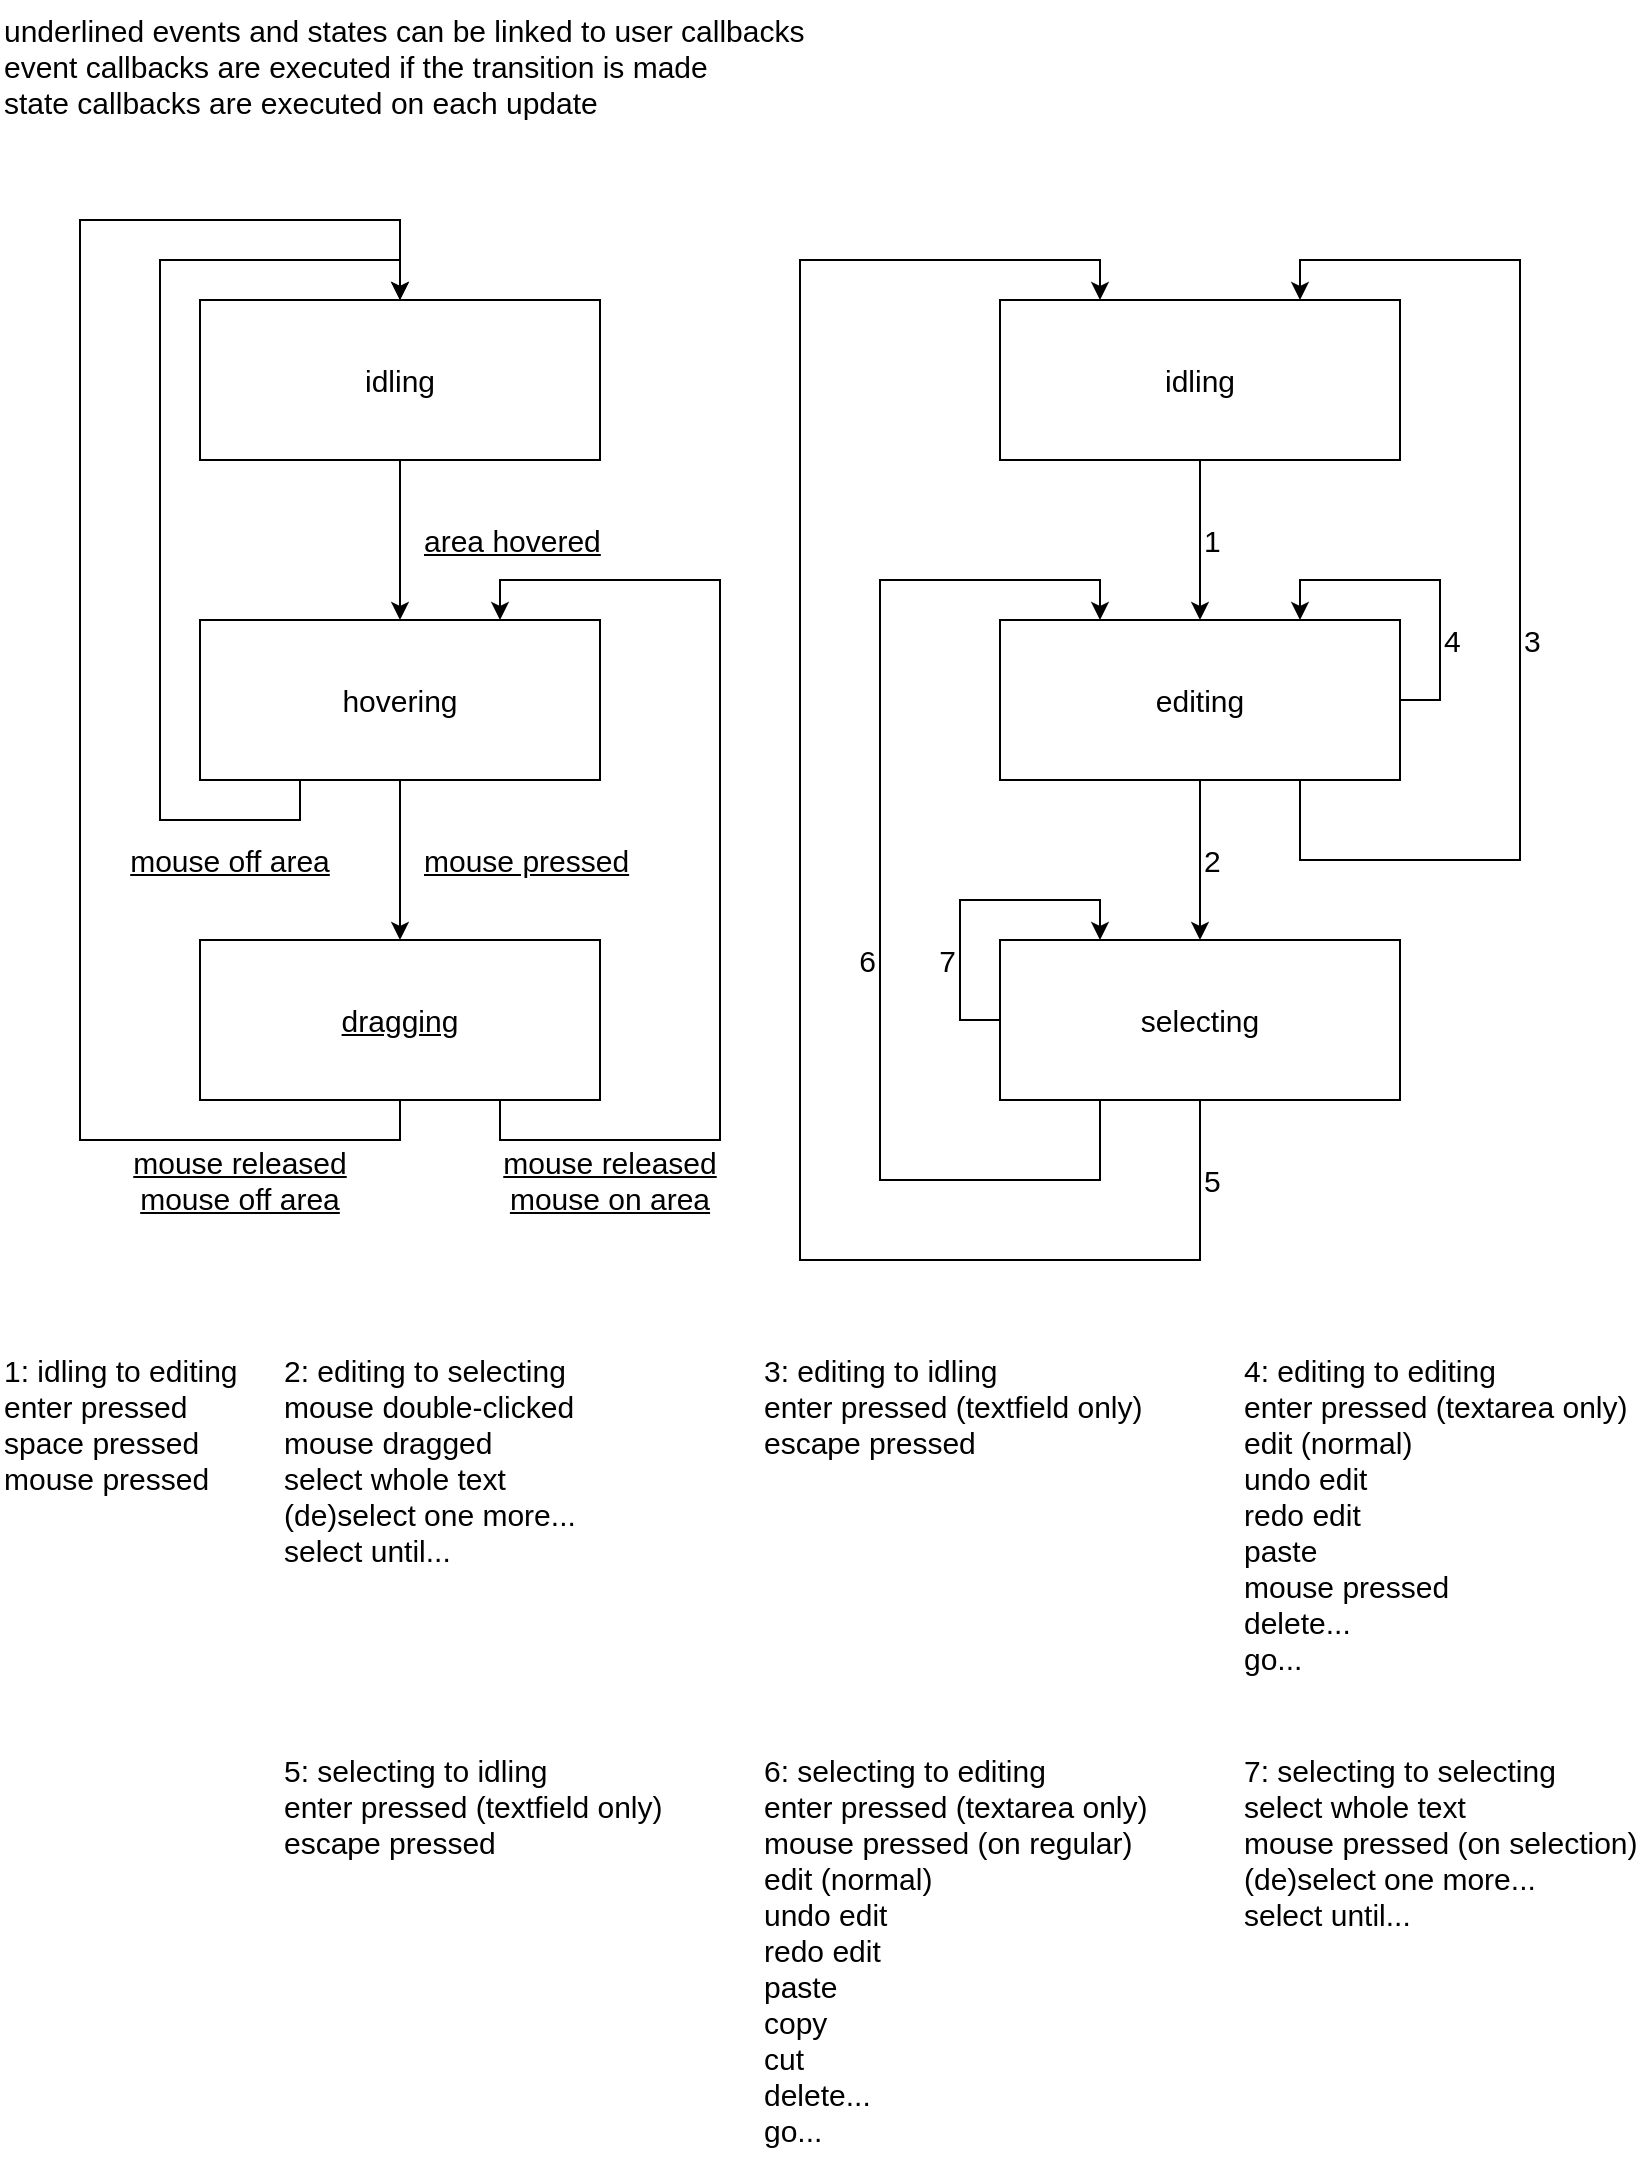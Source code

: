 <mxfile version="14.9.8" type="device"><diagram id="yxtmuPA9bO7irc0U-VMe" name="Page-1"><mxGraphModel dx="1422" dy="845" grid="1" gridSize="10" guides="1" tooltips="1" connect="1" arrows="1" fold="1" page="1" pageScale="1" pageWidth="850" pageHeight="1100" math="0" shadow="0"><root><mxCell id="0"/><mxCell id="1" parent="0"/><mxCell id="QHd7Gi6Vupg07ZKO_uo1-6" style="edgeStyle=orthogonalEdgeStyle;rounded=0;orthogonalLoop=1;jettySize=auto;html=1;exitX=0.5;exitY=1;exitDx=0;exitDy=0;entryX=0.5;entryY=0;entryDx=0;entryDy=0;" parent="1" source="QHd7Gi6Vupg07ZKO_uo1-1" target="QHd7Gi6Vupg07ZKO_uo1-2" edge="1"><mxGeometry relative="1" as="geometry"/></mxCell><mxCell id="QHd7Gi6Vupg07ZKO_uo1-1" value="idling" style="rounded=0;whiteSpace=wrap;html=1;fontSize=15;" parent="1" vertex="1"><mxGeometry x="120" y="160" width="200" height="80" as="geometry"/></mxCell><mxCell id="QHd7Gi6Vupg07ZKO_uo1-7" style="edgeStyle=orthogonalEdgeStyle;rounded=0;orthogonalLoop=1;jettySize=auto;html=1;exitX=0.5;exitY=1;exitDx=0;exitDy=0;entryX=0.5;entryY=0;entryDx=0;entryDy=0;" parent="1" source="QHd7Gi6Vupg07ZKO_uo1-2" target="QHd7Gi6Vupg07ZKO_uo1-4" edge="1"><mxGeometry relative="1" as="geometry"><mxPoint x="220" y="480" as="targetPoint"/></mxGeometry></mxCell><mxCell id="QHd7Gi6Vupg07ZKO_uo1-19" style="edgeStyle=orthogonalEdgeStyle;rounded=0;orthogonalLoop=1;jettySize=auto;html=1;exitX=0.25;exitY=1;exitDx=0;exitDy=0;entryX=0.5;entryY=0;entryDx=0;entryDy=0;fontSize=15;" parent="1" source="QHd7Gi6Vupg07ZKO_uo1-2" target="QHd7Gi6Vupg07ZKO_uo1-1" edge="1"><mxGeometry relative="1" as="geometry"><Array as="points"><mxPoint x="170" y="420"/><mxPoint x="100" y="420"/><mxPoint x="100" y="140"/><mxPoint x="220" y="140"/></Array></mxGeometry></mxCell><mxCell id="QHd7Gi6Vupg07ZKO_uo1-2" value="hovering" style="rounded=0;whiteSpace=wrap;html=1;fontSize=15;" parent="1" vertex="1"><mxGeometry x="120" y="320" width="200" height="80" as="geometry"/></mxCell><mxCell id="QHd7Gi6Vupg07ZKO_uo1-18" style="edgeStyle=orthogonalEdgeStyle;rounded=0;orthogonalLoop=1;jettySize=auto;html=1;exitX=0.5;exitY=1;exitDx=0;exitDy=0;entryX=0.5;entryY=0;entryDx=0;entryDy=0;fontSize=15;" parent="1" source="QHd7Gi6Vupg07ZKO_uo1-4" target="QHd7Gi6Vupg07ZKO_uo1-1" edge="1"><mxGeometry relative="1" as="geometry"><Array as="points"><mxPoint x="220" y="580"/><mxPoint x="60" y="580"/><mxPoint x="60" y="120"/><mxPoint x="220" y="120"/></Array></mxGeometry></mxCell><mxCell id="r0Z_4NIzFxXlXWdCl0pv-1" style="edgeStyle=orthogonalEdgeStyle;rounded=0;orthogonalLoop=1;jettySize=auto;html=1;exitX=0.75;exitY=1;exitDx=0;exitDy=0;entryX=0.75;entryY=0;entryDx=0;entryDy=0;" edge="1" parent="1" source="QHd7Gi6Vupg07ZKO_uo1-4" target="QHd7Gi6Vupg07ZKO_uo1-2"><mxGeometry relative="1" as="geometry"><Array as="points"><mxPoint x="270" y="580"/><mxPoint x="380" y="580"/><mxPoint x="380" y="300"/><mxPoint x="270" y="300"/></Array></mxGeometry></mxCell><mxCell id="QHd7Gi6Vupg07ZKO_uo1-4" value="dragging" style="rounded=0;whiteSpace=wrap;html=1;fontSize=15;fontStyle=4" parent="1" vertex="1"><mxGeometry x="120" y="480" width="200" height="80" as="geometry"/></mxCell><mxCell id="QHd7Gi6Vupg07ZKO_uo1-11" value="area hovered" style="text;html=1;strokeColor=none;fillColor=none;align=left;verticalAlign=middle;whiteSpace=wrap;rounded=0;fontSize=15;fontStyle=4" parent="1" vertex="1"><mxGeometry x="230" y="260" width="120" height="40" as="geometry"/></mxCell><mxCell id="QHd7Gi6Vupg07ZKO_uo1-13" value="mouse off area" style="text;html=1;strokeColor=none;fillColor=none;align=center;verticalAlign=middle;whiteSpace=wrap;rounded=0;fontSize=15;fontStyle=4" parent="1" vertex="1"><mxGeometry x="80" y="420" width="110" height="40" as="geometry"/></mxCell><mxCell id="QHd7Gi6Vupg07ZKO_uo1-14" value="mouse pressed" style="text;html=1;strokeColor=none;fillColor=none;align=left;verticalAlign=middle;whiteSpace=wrap;rounded=0;fontSize=15;fontStyle=4" parent="1" vertex="1"><mxGeometry x="230" y="420" width="120" height="40" as="geometry"/></mxCell><mxCell id="QHd7Gi6Vupg07ZKO_uo1-17" value="&lt;div&gt;mouse released&lt;/div&gt;&lt;div&gt;mouse on area&lt;/div&gt;" style="text;html=1;strokeColor=none;fillColor=none;align=center;verticalAlign=middle;whiteSpace=wrap;rounded=0;fontSize=15;fontStyle=4" parent="1" vertex="1"><mxGeometry x="270" y="580" width="110" height="40" as="geometry"/></mxCell><mxCell id="QHd7Gi6Vupg07ZKO_uo1-20" value="&lt;div&gt;mouse released&lt;/div&gt;&lt;div&gt;mouse off area&lt;/div&gt;" style="text;html=1;strokeColor=none;fillColor=none;align=center;verticalAlign=middle;whiteSpace=wrap;rounded=0;fontSize=15;fontStyle=4" parent="1" vertex="1"><mxGeometry x="60" y="580" width="160" height="40" as="geometry"/></mxCell><mxCell id="QHd7Gi6Vupg07ZKO_uo1-28" value="&lt;div&gt;underlined events and states can be linked to user callbacks&lt;/div&gt;&lt;div&gt;event callbacks are executed if the transition is made&lt;/div&gt;&lt;div&gt;state callbacks are executed on each update&lt;br&gt;&lt;/div&gt;" style="text;html=1;strokeColor=none;fillColor=none;align=left;verticalAlign=top;whiteSpace=wrap;rounded=0;dashed=1;fontSize=15;" parent="1" vertex="1"><mxGeometry x="20" y="10" width="420" height="110" as="geometry"/></mxCell><mxCell id="QHd7Gi6Vupg07ZKO_uo1-32" style="edgeStyle=orthogonalEdgeStyle;rounded=0;orthogonalLoop=1;jettySize=auto;html=1;exitX=0.5;exitY=1;exitDx=0;exitDy=0;entryX=0.5;entryY=0;entryDx=0;entryDy=0;fontSize=15;fontColor=#000000;" parent="1" source="QHd7Gi6Vupg07ZKO_uo1-29" target="QHd7Gi6Vupg07ZKO_uo1-30" edge="1"><mxGeometry relative="1" as="geometry"/></mxCell><mxCell id="QHd7Gi6Vupg07ZKO_uo1-29" value="idling" style="rounded=0;whiteSpace=wrap;html=1;fontSize=15;" parent="1" vertex="1"><mxGeometry x="520" y="160" width="200" height="80" as="geometry"/></mxCell><mxCell id="QHd7Gi6Vupg07ZKO_uo1-33" style="edgeStyle=orthogonalEdgeStyle;rounded=0;orthogonalLoop=1;jettySize=auto;html=1;exitX=0.5;exitY=1;exitDx=0;exitDy=0;entryX=0.5;entryY=0;entryDx=0;entryDy=0;fontSize=15;fontColor=#000000;" parent="1" source="QHd7Gi6Vupg07ZKO_uo1-30" target="QHd7Gi6Vupg07ZKO_uo1-31" edge="1"><mxGeometry relative="1" as="geometry"/></mxCell><mxCell id="QHd7Gi6Vupg07ZKO_uo1-39" style="edgeStyle=orthogonalEdgeStyle;rounded=0;orthogonalLoop=1;jettySize=auto;html=1;exitX=0.75;exitY=1;exitDx=0;exitDy=0;entryX=0.75;entryY=0;entryDx=0;entryDy=0;fontSize=15;fontColor=#000000;" parent="1" source="QHd7Gi6Vupg07ZKO_uo1-30" target="QHd7Gi6Vupg07ZKO_uo1-29" edge="1"><mxGeometry relative="1" as="geometry"><Array as="points"><mxPoint x="670" y="440"/><mxPoint x="780" y="440"/><mxPoint x="780" y="140"/><mxPoint x="670" y="140"/></Array></mxGeometry></mxCell><mxCell id="QHd7Gi6Vupg07ZKO_uo1-30" value="editing" style="rounded=0;whiteSpace=wrap;html=1;fontSize=15;" parent="1" vertex="1"><mxGeometry x="520" y="320" width="200" height="80" as="geometry"/></mxCell><mxCell id="d2F7eoWQYlhmcx9wK5Hv-22" style="edgeStyle=orthogonalEdgeStyle;rounded=0;orthogonalLoop=1;jettySize=auto;html=1;exitX=0.5;exitY=1;exitDx=0;exitDy=0;entryX=0.25;entryY=0;entryDx=0;entryDy=0;" parent="1" source="QHd7Gi6Vupg07ZKO_uo1-31" target="QHd7Gi6Vupg07ZKO_uo1-29" edge="1"><mxGeometry relative="1" as="geometry"><Array as="points"><mxPoint x="620" y="640"/><mxPoint x="420" y="640"/><mxPoint x="420" y="140"/><mxPoint x="570" y="140"/></Array></mxGeometry></mxCell><mxCell id="d2F7eoWQYlhmcx9wK5Hv-23" style="edgeStyle=orthogonalEdgeStyle;rounded=0;orthogonalLoop=1;jettySize=auto;html=1;exitX=0.25;exitY=1;exitDx=0;exitDy=0;entryX=0.25;entryY=0;entryDx=0;entryDy=0;" parent="1" source="QHd7Gi6Vupg07ZKO_uo1-31" target="QHd7Gi6Vupg07ZKO_uo1-30" edge="1"><mxGeometry relative="1" as="geometry"><Array as="points"><mxPoint x="570" y="600"/><mxPoint x="460" y="600"/><mxPoint x="460" y="300"/><mxPoint x="570" y="300"/></Array></mxGeometry></mxCell><mxCell id="QHd7Gi6Vupg07ZKO_uo1-31" value="selecting" style="rounded=0;whiteSpace=wrap;html=1;fontSize=15;" parent="1" vertex="1"><mxGeometry x="520" y="480" width="200" height="80" as="geometry"/></mxCell><mxCell id="d2F7eoWQYlhmcx9wK5Hv-1" value="1" style="text;html=1;strokeColor=none;fillColor=none;align=left;verticalAlign=middle;whiteSpace=wrap;rounded=0;fontSize=15;fontStyle=0" parent="1" vertex="1"><mxGeometry x="620" y="260" width="20" height="40" as="geometry"/></mxCell><mxCell id="d2F7eoWQYlhmcx9wK5Hv-2" value="3" style="text;html=1;strokeColor=none;fillColor=none;align=left;verticalAlign=middle;whiteSpace=wrap;rounded=0;fontSize=15;fontStyle=0" parent="1" vertex="1"><mxGeometry x="780" y="310" width="20" height="40" as="geometry"/></mxCell><mxCell id="d2F7eoWQYlhmcx9wK5Hv-3" value="2" style="text;html=1;strokeColor=none;fillColor=none;align=left;verticalAlign=middle;whiteSpace=wrap;rounded=0;fontSize=15;fontStyle=0" parent="1" vertex="1"><mxGeometry x="620" y="420" width="20" height="40" as="geometry"/></mxCell><mxCell id="d2F7eoWQYlhmcx9wK5Hv-4" value="7" style="text;html=1;strokeColor=none;fillColor=none;align=right;verticalAlign=middle;whiteSpace=wrap;rounded=0;fontSize=15;fontStyle=0" parent="1" vertex="1"><mxGeometry x="480" y="470" width="20" height="40" as="geometry"/></mxCell><mxCell id="d2F7eoWQYlhmcx9wK5Hv-5" value="&lt;div&gt;1: idling to editing&lt;br&gt;&lt;/div&gt;&lt;div&gt;enter pressed&lt;br&gt;&lt;/div&gt;&lt;div&gt;space pressed&lt;/div&gt;&lt;div&gt;mouse pressed&lt;/div&gt;" style="text;html=1;strokeColor=none;fillColor=none;align=left;verticalAlign=top;whiteSpace=wrap;rounded=0;dashed=1;fontSize=15;" parent="1" vertex="1"><mxGeometry x="20" y="680" width="140" height="200" as="geometry"/></mxCell><mxCell id="d2F7eoWQYlhmcx9wK5Hv-6" value="&lt;div&gt;2: editing to selecting&lt;br&gt;&lt;/div&gt;&lt;div&gt;mouse double-clicked&lt;/div&gt;&lt;div&gt;mouse dragged&lt;br&gt;&lt;/div&gt;&lt;div&gt;select whole text&lt;br&gt;&lt;/div&gt;&lt;div&gt;(de)select one more...&lt;br&gt;&lt;/div&gt;&lt;div&gt;select until...&lt;br&gt;&lt;/div&gt;" style="text;html=1;strokeColor=none;fillColor=none;align=left;verticalAlign=top;whiteSpace=wrap;rounded=0;dashed=1;fontSize=15;" parent="1" vertex="1"><mxGeometry x="160" y="680" width="200" height="200" as="geometry"/></mxCell><mxCell id="d2F7eoWQYlhmcx9wK5Hv-7" value="&lt;div&gt;3: editing to idling&lt;br&gt;&lt;/div&gt;&lt;div&gt;enter pressed (textfield only)&lt;/div&gt;&lt;div&gt;escape pressed&lt;br&gt;&lt;/div&gt;" style="text;html=1;strokeColor=none;fillColor=none;align=left;verticalAlign=top;whiteSpace=wrap;rounded=0;dashed=1;fontSize=15;" parent="1" vertex="1"><mxGeometry x="400" y="680" width="200" height="200" as="geometry"/></mxCell><mxCell id="d2F7eoWQYlhmcx9wK5Hv-8" value="&lt;div&gt;4: editing to editing&lt;br&gt;&lt;/div&gt;&lt;div&gt;enter pressed (textarea only)&lt;/div&gt;&lt;div&gt;edit (normal)&lt;br&gt;&lt;/div&gt;&lt;div&gt;undo edit&lt;/div&gt;&lt;div&gt;redo edit&lt;/div&gt;&lt;div&gt;paste&lt;/div&gt;&lt;div&gt;mouse pressed&lt;/div&gt;&lt;div&gt;delete...&lt;/div&gt;&lt;div&gt;go...&lt;br&gt;&lt;/div&gt;&lt;div&gt;&lt;br&gt;&lt;/div&gt;" style="text;html=1;strokeColor=none;fillColor=none;align=left;verticalAlign=top;whiteSpace=wrap;rounded=0;dashed=1;fontSize=15;" parent="1" vertex="1"><mxGeometry x="640" y="680" width="200" height="200" as="geometry"/></mxCell><mxCell id="d2F7eoWQYlhmcx9wK5Hv-9" style="edgeStyle=orthogonalEdgeStyle;rounded=0;orthogonalLoop=1;jettySize=auto;html=1;exitX=1;exitY=0.5;exitDx=0;exitDy=0;entryX=0.75;entryY=0;entryDx=0;entryDy=0;" parent="1" source="QHd7Gi6Vupg07ZKO_uo1-30" target="QHd7Gi6Vupg07ZKO_uo1-30" edge="1"><mxGeometry relative="1" as="geometry"><Array as="points"><mxPoint x="740" y="360"/><mxPoint x="740" y="300"/><mxPoint x="670" y="300"/></Array></mxGeometry></mxCell><mxCell id="d2F7eoWQYlhmcx9wK5Hv-10" style="edgeStyle=orthogonalEdgeStyle;rounded=0;orthogonalLoop=1;jettySize=auto;html=1;exitX=0;exitY=0.5;exitDx=0;exitDy=0;entryX=0.25;entryY=0;entryDx=0;entryDy=0;" parent="1" source="QHd7Gi6Vupg07ZKO_uo1-31" target="QHd7Gi6Vupg07ZKO_uo1-31" edge="1"><mxGeometry relative="1" as="geometry"><Array as="points"><mxPoint x="500" y="520"/><mxPoint x="500" y="460"/><mxPoint x="570" y="460"/></Array></mxGeometry></mxCell><mxCell id="d2F7eoWQYlhmcx9wK5Hv-13" value="4" style="text;html=1;strokeColor=none;fillColor=none;align=left;verticalAlign=middle;whiteSpace=wrap;rounded=0;fontSize=15;fontStyle=0" parent="1" vertex="1"><mxGeometry x="740" y="310" width="20" height="40" as="geometry"/></mxCell><mxCell id="d2F7eoWQYlhmcx9wK5Hv-14" value="6" style="text;html=1;strokeColor=none;fillColor=none;align=right;verticalAlign=middle;whiteSpace=wrap;rounded=0;fontSize=15;fontStyle=0" parent="1" vertex="1"><mxGeometry x="440" y="470" width="20" height="40" as="geometry"/></mxCell><mxCell id="d2F7eoWQYlhmcx9wK5Hv-16" value="&lt;div&gt;5: selecting to idling&lt;br&gt;&lt;/div&gt;&lt;div&gt;enter pressed (textfield only)&lt;/div&gt;&lt;div&gt;escape pressed&lt;br&gt;&lt;/div&gt;" style="text;html=1;strokeColor=none;fillColor=none;align=left;verticalAlign=top;whiteSpace=wrap;rounded=0;dashed=1;fontSize=15;" parent="1" vertex="1"><mxGeometry x="160" y="880" width="200" height="210" as="geometry"/></mxCell><mxCell id="d2F7eoWQYlhmcx9wK5Hv-17" value="&lt;div&gt;6: selecting to editing&lt;/div&gt;&lt;div&gt;enter pressed (textarea only)&lt;/div&gt;&lt;div&gt;mouse pressed (on regular)&lt;/div&gt;&lt;div&gt;edit (normal)&lt;/div&gt;&lt;div&gt;undo edit&lt;/div&gt;&lt;div&gt;redo edit&lt;/div&gt;&lt;div&gt;paste&lt;/div&gt;&lt;div&gt;copy&lt;/div&gt;&lt;div&gt;cut&lt;br&gt;&lt;/div&gt;&lt;div&gt;delete...&lt;/div&gt;&lt;div&gt;go...&lt;br&gt;&lt;/div&gt;" style="text;html=1;strokeColor=none;fillColor=none;align=left;verticalAlign=top;whiteSpace=wrap;rounded=0;dashed=1;fontSize=15;" parent="1" vertex="1"><mxGeometry x="400" y="880" width="200" height="210" as="geometry"/></mxCell><mxCell id="d2F7eoWQYlhmcx9wK5Hv-21" value="&lt;div align=&quot;left&quot;&gt;5&lt;/div&gt;" style="text;html=1;strokeColor=none;fillColor=none;align=left;verticalAlign=middle;whiteSpace=wrap;rounded=0;fontSize=15;fontStyle=0" parent="1" vertex="1"><mxGeometry x="620" y="580" width="20" height="40" as="geometry"/></mxCell><mxCell id="d2F7eoWQYlhmcx9wK5Hv-24" value="&lt;div&gt;7: selecting to selecting&lt;br&gt;&lt;/div&gt;&lt;div&gt;select whole text&lt;/div&gt;&lt;div&gt;mouse pressed (on selection)&lt;/div&gt;&lt;div&gt;(de)select one more...&lt;/div&gt;&lt;div&gt;select until...&lt;br&gt;&lt;/div&gt;" style="text;html=1;strokeColor=none;fillColor=none;align=left;verticalAlign=top;whiteSpace=wrap;rounded=0;dashed=1;fontSize=15;" parent="1" vertex="1"><mxGeometry x="640" y="880" width="200" height="210" as="geometry"/></mxCell></root></mxGraphModel></diagram></mxfile>